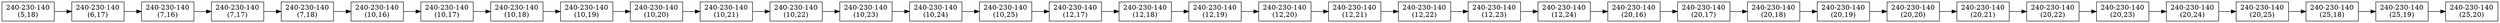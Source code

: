digraph linearMatrix
{
    rankdir=LR;
    node [ shape = box]
     node [width = 1.5, height = 0.55];
    //Nodes and links creation
    Nodo0[label ="240-230-140\n(5,18)"];
    Nodo0->Nodo1
    Nodo1[label ="240-230-140\n(6,17)"];
    Nodo1->Nodo2
    Nodo2[label ="240-230-140\n(7,16)"];
    Nodo2->Nodo3
    Nodo3[label ="240-230-140\n(7,17)"];
    Nodo3->Nodo4
    Nodo4[label ="240-230-140\n(7,18)"];
    Nodo4->Nodo5
    Nodo5[label ="240-230-140\n(10,16)"];
    Nodo5->Nodo6
    Nodo6[label ="240-230-140\n(10,17)"];
    Nodo6->Nodo7
    Nodo7[label ="240-230-140\n(10,18)"];
    Nodo7->Nodo8
    Nodo8[label ="240-230-140\n(10,19)"];
    Nodo8->Nodo9
    Nodo9[label ="240-230-140\n(10,20)"];
    Nodo9->Nodo10
    Nodo10[label ="240-230-140\n(10,21)"];
    Nodo10->Nodo11
    Nodo11[label ="240-230-140\n(10,22)"];
    Nodo11->Nodo12
    Nodo12[label ="240-230-140\n(10,23)"];
    Nodo12->Nodo13
    Nodo13[label ="240-230-140\n(10,24)"];
    Nodo13->Nodo14
    Nodo14[label ="240-230-140\n(10,25)"];
    Nodo14->Nodo15
    Nodo15[label ="240-230-140\n(12,17)"];
    Nodo15->Nodo16
    Nodo16[label ="240-230-140\n(12,18)"];
    Nodo16->Nodo17
    Nodo17[label ="240-230-140\n(12,19)"];
    Nodo17->Nodo18
    Nodo18[label ="240-230-140\n(12,20)"];
    Nodo18->Nodo19
    Nodo19[label ="240-230-140\n(12,21)"];
    Nodo19->Nodo20
    Nodo20[label ="240-230-140\n(12,22)"];
    Nodo20->Nodo21
    Nodo21[label ="240-230-140\n(12,23)"];
    Nodo21->Nodo22
    Nodo22[label ="240-230-140\n(12,24)"];
    Nodo22->Nodo23
    Nodo23[label ="240-230-140\n(20,16)"];
    Nodo23->Nodo24
    Nodo24[label ="240-230-140\n(20,17)"];
    Nodo24->Nodo25
    Nodo25[label ="240-230-140\n(20,18)"];
    Nodo25->Nodo26
    Nodo26[label ="240-230-140\n(20,19)"];
    Nodo26->Nodo27
    Nodo27[label ="240-230-140\n(20,20)"];
    Nodo27->Nodo28
    Nodo28[label ="240-230-140\n(20,21)"];
    Nodo28->Nodo29
    Nodo29[label ="240-230-140\n(20,22)"];
    Nodo29->Nodo30
    Nodo30[label ="240-230-140\n(20,23)"];
    Nodo30->Nodo31
    Nodo31[label ="240-230-140\n(20,24)"];
    Nodo31->Nodo32
    Nodo32[label ="240-230-140\n(20,25)"];
    Nodo32->Nodo33
    Nodo33[label ="240-230-140\n(25,18)"];
    Nodo33->Nodo34
    Nodo34[label ="240-230-140\n(25,19)"];
    Nodo34->Nodo35
    Nodo35[label ="240-230-140\n(25,20)"];
}